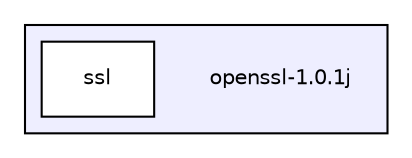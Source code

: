 digraph "openssl-1.0.1j" {
  compound=true
  node [ fontsize="10", fontname="Helvetica"];
  edge [ labelfontsize="10", labelfontname="Helvetica"];
  subgraph clusterdir_95172d3c7fae3f86b7a3419665015454 {
    graph [ bgcolor="#eeeeff", pencolor="black", label="" URL="dir_95172d3c7fae3f86b7a3419665015454.html"];
    dir_95172d3c7fae3f86b7a3419665015454 [shape=plaintext label="openssl-1.0.1j"];
    dir_0d30810ad73ffcf0e73e9df713409e03 [shape=box label="ssl" color="black" fillcolor="white" style="filled" URL="dir_0d30810ad73ffcf0e73e9df713409e03.html"];
  }
}
